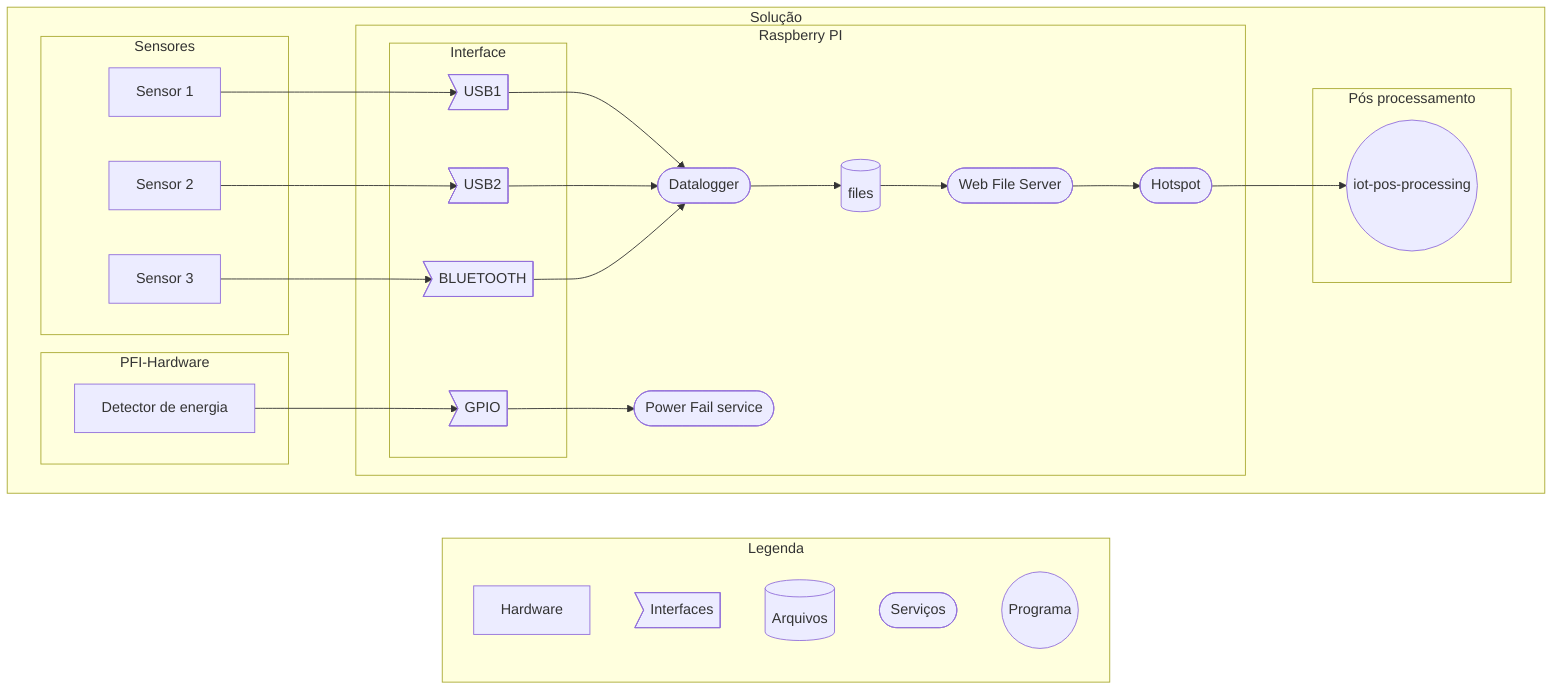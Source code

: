 graph LR
    subgraph Legenda
        hardware[Hardware]
        interface>Interfaces]
        file[(Arquivos)]
        services([Serviços])
        program((Programa))
    end

    subgraph Solução
        direction LR

        subgraph PFI-Hardware
            circuit[Detector de energia]
        end

        subgraph Raspberry PI
            datalogger([Datalogger])-->files
            files[(files)]-->server
            server([Web File Server])-->hotspot
            hotspot([Hotspot])

            subgraph Interface
                USB1
                USB2
                BLUETOOTH
                GPIO
            end
            circuit --> GPIO
            USB1>USB1] --> datalogger
            USB2>USB2] --> datalogger
            BLUETOOTH>BLUETOOTH] --> datalogger
            
            GPIO>GPIO] --> service-pfi([Power Fail service])
        end

        subgraph Sensores
            s1[Sensor 1] --> USB1
            s2[Sensor 2] --> USB2
            s3[Sensor 3] --> BLUETOOTH
        end

        hotspot --> iot-pos-processing
        subgraph Pós processamento
            iot-pos-processing((iot-pos-processing))
        end
    end